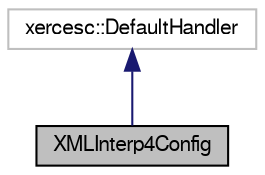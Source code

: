 digraph "XMLInterp4Config"
{
 // LATEX_PDF_SIZE
  edge [fontname="FreeSans",fontsize="10",labelfontname="FreeSans",labelfontsize="10"];
  node [fontname="FreeSans",fontsize="10",shape=record];
  Node1 [label="XMLInterp4Config",height=0.2,width=0.4,color="black", fillcolor="grey75", style="filled", fontcolor="black",tooltip="Implementuje reakcje na napotkane elementu opisu akcji."];
  Node2 -> Node1 [dir="back",color="midnightblue",fontsize="10",style="solid",fontname="FreeSans"];
  Node2 [label="xercesc::DefaultHandler",height=0.2,width=0.4,color="grey75", fillcolor="white", style="filled",tooltip=" "];
}

